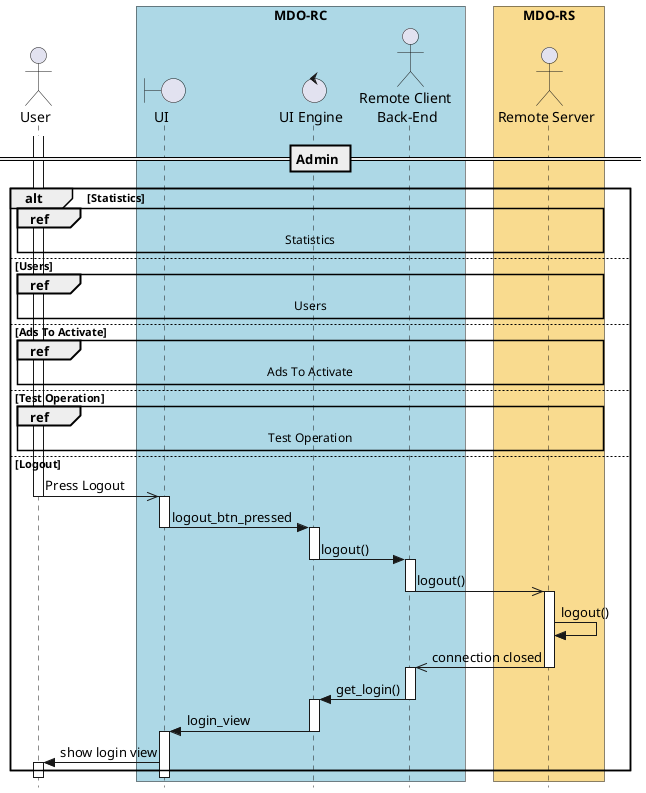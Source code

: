   @startuml
  ' ---------- SETUP ----------------
  ' strict uml style and hide footboxes
  skinparam style strictuml
  hide footbox
  ' for anchors and duration this may be required (uncomment)
  ' !pragma teoz true

  ' ---------- Declaring participants
  ' participant Participant as Foo
  
  actor User
  box "MDO-RC" #LightBlue
  boundary "UI" as UI
  control "UI Engine" as UIE
  actor "Remote Client \nBack-End" as RC
  endbox
  box "MDO-RS" #f9db8f
  actor "Remote Server" as RS
  'database "Brands DB" as BrandDB
  endbox
  ' entity      Entity      as Foo4
  ' database    Database    as Foo5
  ' collections Collections as Foo6
  ' queue       Queue       as Foo7

  ' async message
  ' == Application start ==
  ' activate User
  ' User ->> UI: starts app 
  ' deactivate User
  ' activate UI
  ' UI -> User: Show Login view
  ' deactivate UI
''
  == Admin ==
  alt Statistics
   ref over User, UI, UIE, RC, RS: Statistics
  else  Users
   ref over User, UI, UIE, RC, RS: Users
  else Ads To Activate
   ref over User, UI, UIE, RC, RS: Ads To Activate 
  else Test Operation
   ref over User, UI, UIE, RC, RS: Test Operation 
  else Logout
   activate User
   User ->> UI : Press Logout
   deactivate User
   activate UI
   UI -> UIE : logout_btn_pressed
   deactivate UI
   activate UIE
   UIE -> RC : logout()
   deactivate UIE
   activate RC
   RC ->> RS : logout()
   deactivate RC
   activate RS
   RS -> RS : logout()
   RS ->> RC : connection closed
   deactivate RS
   activate RC
   RC -> UIE : get_login()
   deactivate RC
   activate UIE
   UIE -> UI : login_view
   deactivate UIE
   activate UI
   UI -> User : show login view
   activate User
 end
''
  deactivate User
  activate UI
  deactivate UI
  activate UIE
@enduml
